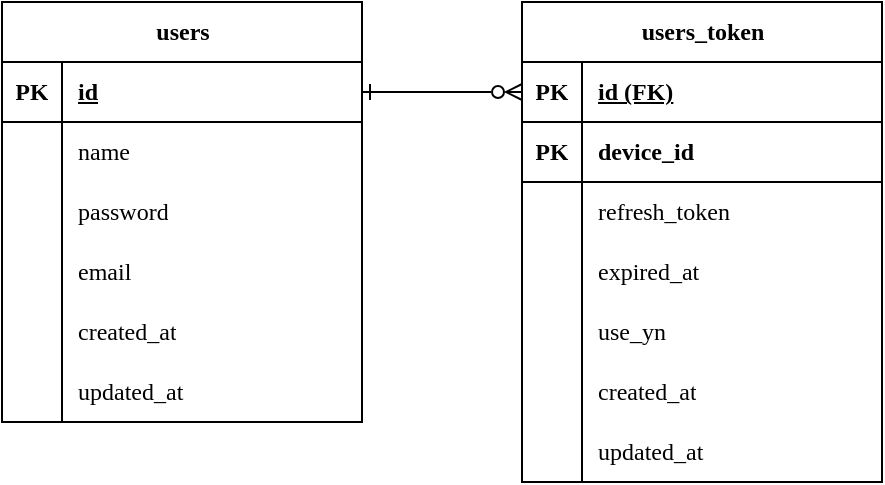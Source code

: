 <mxfile version="27.0.3">
  <diagram name="페이지-1" id="wE5rby8jwN910KaQAt5_">
    <mxGraphModel dx="593" dy="107" grid="1" gridSize="10" guides="1" tooltips="1" connect="1" arrows="1" fold="1" page="0" pageScale="1" pageWidth="827" pageHeight="1169" math="0" shadow="0">
      <root>
        <mxCell id="0" />
        <mxCell id="1" parent="0" />
        <mxCell id="EkCUuJJuY059LZaIsVQ_-1" value="users" style="shape=table;startSize=30;container=1;collapsible=1;childLayout=tableLayout;fixedRows=1;rowLines=0;fontStyle=1;align=center;resizeLast=1;html=1;fontFamily=Noto Sans Korean;fontSource=https%3A%2F%2Ffonts.googleapis.com%2Fcss%3Ffamily%3DNoto%2BSans%2BKorean;" vertex="1" parent="1">
          <mxGeometry x="330" y="880" width="180" height="210" as="geometry" />
        </mxCell>
        <mxCell id="EkCUuJJuY059LZaIsVQ_-2" value="" style="shape=tableRow;horizontal=0;startSize=0;swimlaneHead=0;swimlaneBody=0;fillColor=none;collapsible=0;dropTarget=0;points=[[0,0.5],[1,0.5]];portConstraint=eastwest;top=0;left=0;right=0;bottom=1;fontFamily=Noto Sans Korean;fontSource=https%3A%2F%2Ffonts.googleapis.com%2Fcss%3Ffamily%3DNoto%2BSans%2BKorean;" vertex="1" parent="EkCUuJJuY059LZaIsVQ_-1">
          <mxGeometry y="30" width="180" height="30" as="geometry" />
        </mxCell>
        <mxCell id="EkCUuJJuY059LZaIsVQ_-3" value="PK" style="shape=partialRectangle;connectable=0;fillColor=none;top=0;left=0;bottom=0;right=0;fontStyle=1;overflow=hidden;whiteSpace=wrap;html=1;fontFamily=Noto Sans Korean;fontSource=https%3A%2F%2Ffonts.googleapis.com%2Fcss%3Ffamily%3DNoto%2BSans%2BKorean;" vertex="1" parent="EkCUuJJuY059LZaIsVQ_-2">
          <mxGeometry width="30" height="30" as="geometry">
            <mxRectangle width="30" height="30" as="alternateBounds" />
          </mxGeometry>
        </mxCell>
        <mxCell id="EkCUuJJuY059LZaIsVQ_-4" value="id" style="shape=partialRectangle;connectable=0;fillColor=none;top=0;left=0;bottom=0;right=0;align=left;spacingLeft=6;fontStyle=5;overflow=hidden;whiteSpace=wrap;html=1;fontFamily=Noto Sans Korean;fontSource=https%3A%2F%2Ffonts.googleapis.com%2Fcss%3Ffamily%3DNoto%2BSans%2BKorean;" vertex="1" parent="EkCUuJJuY059LZaIsVQ_-2">
          <mxGeometry x="30" width="150" height="30" as="geometry">
            <mxRectangle width="150" height="30" as="alternateBounds" />
          </mxGeometry>
        </mxCell>
        <mxCell id="EkCUuJJuY059LZaIsVQ_-5" value="" style="shape=tableRow;horizontal=0;startSize=0;swimlaneHead=0;swimlaneBody=0;fillColor=none;collapsible=0;dropTarget=0;points=[[0,0.5],[1,0.5]];portConstraint=eastwest;top=0;left=0;right=0;bottom=0;fontFamily=Noto Sans Korean;fontSource=https%3A%2F%2Ffonts.googleapis.com%2Fcss%3Ffamily%3DNoto%2BSans%2BKorean;" vertex="1" parent="EkCUuJJuY059LZaIsVQ_-1">
          <mxGeometry y="60" width="180" height="30" as="geometry" />
        </mxCell>
        <mxCell id="EkCUuJJuY059LZaIsVQ_-6" value="" style="shape=partialRectangle;connectable=0;fillColor=none;top=0;left=0;bottom=0;right=0;editable=1;overflow=hidden;whiteSpace=wrap;html=1;fontFamily=Noto Sans Korean;fontSource=https%3A%2F%2Ffonts.googleapis.com%2Fcss%3Ffamily%3DNoto%2BSans%2BKorean;" vertex="1" parent="EkCUuJJuY059LZaIsVQ_-5">
          <mxGeometry width="30" height="30" as="geometry">
            <mxRectangle width="30" height="30" as="alternateBounds" />
          </mxGeometry>
        </mxCell>
        <mxCell id="EkCUuJJuY059LZaIsVQ_-7" value="name" style="shape=partialRectangle;connectable=0;fillColor=none;top=0;left=0;bottom=0;right=0;align=left;spacingLeft=6;overflow=hidden;whiteSpace=wrap;html=1;fontFamily=Noto Sans Korean;fontSource=https%3A%2F%2Ffonts.googleapis.com%2Fcss%3Ffamily%3DNoto%2BSans%2BKorean;" vertex="1" parent="EkCUuJJuY059LZaIsVQ_-5">
          <mxGeometry x="30" width="150" height="30" as="geometry">
            <mxRectangle width="150" height="30" as="alternateBounds" />
          </mxGeometry>
        </mxCell>
        <mxCell id="EkCUuJJuY059LZaIsVQ_-8" value="" style="shape=tableRow;horizontal=0;startSize=0;swimlaneHead=0;swimlaneBody=0;fillColor=none;collapsible=0;dropTarget=0;points=[[0,0.5],[1,0.5]];portConstraint=eastwest;top=0;left=0;right=0;bottom=0;fontFamily=Noto Sans Korean;fontSource=https%3A%2F%2Ffonts.googleapis.com%2Fcss%3Ffamily%3DNoto%2BSans%2BKorean;" vertex="1" parent="EkCUuJJuY059LZaIsVQ_-1">
          <mxGeometry y="90" width="180" height="30" as="geometry" />
        </mxCell>
        <mxCell id="EkCUuJJuY059LZaIsVQ_-9" value="" style="shape=partialRectangle;connectable=0;fillColor=none;top=0;left=0;bottom=0;right=0;editable=1;overflow=hidden;whiteSpace=wrap;html=1;fontFamily=Noto Sans Korean;fontSource=https%3A%2F%2Ffonts.googleapis.com%2Fcss%3Ffamily%3DNoto%2BSans%2BKorean;" vertex="1" parent="EkCUuJJuY059LZaIsVQ_-8">
          <mxGeometry width="30" height="30" as="geometry">
            <mxRectangle width="30" height="30" as="alternateBounds" />
          </mxGeometry>
        </mxCell>
        <mxCell id="EkCUuJJuY059LZaIsVQ_-10" value="password" style="shape=partialRectangle;connectable=0;fillColor=none;top=0;left=0;bottom=0;right=0;align=left;spacingLeft=6;overflow=hidden;whiteSpace=wrap;html=1;fontFamily=Noto Sans Korean;fontSource=https%3A%2F%2Ffonts.googleapis.com%2Fcss%3Ffamily%3DNoto%2BSans%2BKorean;" vertex="1" parent="EkCUuJJuY059LZaIsVQ_-8">
          <mxGeometry x="30" width="150" height="30" as="geometry">
            <mxRectangle width="150" height="30" as="alternateBounds" />
          </mxGeometry>
        </mxCell>
        <mxCell id="EkCUuJJuY059LZaIsVQ_-11" value="" style="shape=tableRow;horizontal=0;startSize=0;swimlaneHead=0;swimlaneBody=0;fillColor=none;collapsible=0;dropTarget=0;points=[[0,0.5],[1,0.5]];portConstraint=eastwest;top=0;left=0;right=0;bottom=0;fontFamily=Noto Sans Korean;fontSource=https%3A%2F%2Ffonts.googleapis.com%2Fcss%3Ffamily%3DNoto%2BSans%2BKorean;" vertex="1" parent="EkCUuJJuY059LZaIsVQ_-1">
          <mxGeometry y="120" width="180" height="30" as="geometry" />
        </mxCell>
        <mxCell id="EkCUuJJuY059LZaIsVQ_-12" value="" style="shape=partialRectangle;connectable=0;fillColor=none;top=0;left=0;bottom=0;right=0;editable=1;overflow=hidden;whiteSpace=wrap;html=1;fontFamily=Noto Sans Korean;fontSource=https%3A%2F%2Ffonts.googleapis.com%2Fcss%3Ffamily%3DNoto%2BSans%2BKorean;" vertex="1" parent="EkCUuJJuY059LZaIsVQ_-11">
          <mxGeometry width="30" height="30" as="geometry">
            <mxRectangle width="30" height="30" as="alternateBounds" />
          </mxGeometry>
        </mxCell>
        <mxCell id="EkCUuJJuY059LZaIsVQ_-13" value="email" style="shape=partialRectangle;connectable=0;fillColor=none;top=0;left=0;bottom=0;right=0;align=left;spacingLeft=6;overflow=hidden;whiteSpace=wrap;html=1;fontFamily=Noto Sans Korean;fontSource=https%3A%2F%2Ffonts.googleapis.com%2Fcss%3Ffamily%3DNoto%2BSans%2BKorean;" vertex="1" parent="EkCUuJJuY059LZaIsVQ_-11">
          <mxGeometry x="30" width="150" height="30" as="geometry">
            <mxRectangle width="150" height="30" as="alternateBounds" />
          </mxGeometry>
        </mxCell>
        <mxCell id="EkCUuJJuY059LZaIsVQ_-14" value="" style="shape=tableRow;horizontal=0;startSize=0;swimlaneHead=0;swimlaneBody=0;fillColor=none;collapsible=0;dropTarget=0;points=[[0,0.5],[1,0.5]];portConstraint=eastwest;top=0;left=0;right=0;bottom=0;fontFamily=Noto Sans Korean;fontSource=https%3A%2F%2Ffonts.googleapis.com%2Fcss%3Ffamily%3DNoto%2BSans%2BKorean;" vertex="1" parent="EkCUuJJuY059LZaIsVQ_-1">
          <mxGeometry y="150" width="180" height="30" as="geometry" />
        </mxCell>
        <mxCell id="EkCUuJJuY059LZaIsVQ_-15" value="" style="shape=partialRectangle;connectable=0;fillColor=none;top=0;left=0;bottom=0;right=0;editable=1;overflow=hidden;whiteSpace=wrap;html=1;fontFamily=Noto Sans Korean;fontSource=https%3A%2F%2Ffonts.googleapis.com%2Fcss%3Ffamily%3DNoto%2BSans%2BKorean;" vertex="1" parent="EkCUuJJuY059LZaIsVQ_-14">
          <mxGeometry width="30" height="30" as="geometry">
            <mxRectangle width="30" height="30" as="alternateBounds" />
          </mxGeometry>
        </mxCell>
        <mxCell id="EkCUuJJuY059LZaIsVQ_-16" value="created_at" style="shape=partialRectangle;connectable=0;fillColor=none;top=0;left=0;bottom=0;right=0;align=left;spacingLeft=6;overflow=hidden;whiteSpace=wrap;html=1;fontFamily=Noto Sans Korean;fontSource=https%3A%2F%2Ffonts.googleapis.com%2Fcss%3Ffamily%3DNoto%2BSans%2BKorean;" vertex="1" parent="EkCUuJJuY059LZaIsVQ_-14">
          <mxGeometry x="30" width="150" height="30" as="geometry">
            <mxRectangle width="150" height="30" as="alternateBounds" />
          </mxGeometry>
        </mxCell>
        <mxCell id="EkCUuJJuY059LZaIsVQ_-17" value="" style="shape=tableRow;horizontal=0;startSize=0;swimlaneHead=0;swimlaneBody=0;fillColor=none;collapsible=0;dropTarget=0;points=[[0,0.5],[1,0.5]];portConstraint=eastwest;top=0;left=0;right=0;bottom=0;fontFamily=Noto Sans Korean;fontSource=https%3A%2F%2Ffonts.googleapis.com%2Fcss%3Ffamily%3DNoto%2BSans%2BKorean;" vertex="1" parent="EkCUuJJuY059LZaIsVQ_-1">
          <mxGeometry y="180" width="180" height="30" as="geometry" />
        </mxCell>
        <mxCell id="EkCUuJJuY059LZaIsVQ_-18" value="" style="shape=partialRectangle;connectable=0;fillColor=none;top=0;left=0;bottom=0;right=0;editable=1;overflow=hidden;whiteSpace=wrap;html=1;fontFamily=Noto Sans Korean;fontSource=https%3A%2F%2Ffonts.googleapis.com%2Fcss%3Ffamily%3DNoto%2BSans%2BKorean;" vertex="1" parent="EkCUuJJuY059LZaIsVQ_-17">
          <mxGeometry width="30" height="30" as="geometry">
            <mxRectangle width="30" height="30" as="alternateBounds" />
          </mxGeometry>
        </mxCell>
        <mxCell id="EkCUuJJuY059LZaIsVQ_-19" value="updated_at" style="shape=partialRectangle;connectable=0;fillColor=none;top=0;left=0;bottom=0;right=0;align=left;spacingLeft=6;overflow=hidden;whiteSpace=wrap;html=1;fontFamily=Noto Sans Korean;fontSource=https%3A%2F%2Ffonts.googleapis.com%2Fcss%3Ffamily%3DNoto%2BSans%2BKorean;" vertex="1" parent="EkCUuJJuY059LZaIsVQ_-17">
          <mxGeometry x="30" width="150" height="30" as="geometry">
            <mxRectangle width="150" height="30" as="alternateBounds" />
          </mxGeometry>
        </mxCell>
        <mxCell id="EkCUuJJuY059LZaIsVQ_-26" value="users_token" style="shape=table;startSize=30;container=1;collapsible=1;childLayout=tableLayout;fixedRows=1;rowLines=0;fontStyle=1;align=center;resizeLast=1;html=1;fontFamily=Noto Sans Korean;fontSource=https%3A%2F%2Ffonts.googleapis.com%2Fcss%3Ffamily%3DNoto%2BSans%2BKorean;" vertex="1" parent="1">
          <mxGeometry x="590" y="880" width="180" height="240" as="geometry" />
        </mxCell>
        <mxCell id="EkCUuJJuY059LZaIsVQ_-27" value="" style="shape=tableRow;horizontal=0;startSize=0;swimlaneHead=0;swimlaneBody=0;fillColor=none;collapsible=0;dropTarget=0;points=[[0,0.5],[1,0.5]];portConstraint=eastwest;top=0;left=0;right=0;bottom=1;fontFamily=Noto Sans Korean;fontSource=https%3A%2F%2Ffonts.googleapis.com%2Fcss%3Ffamily%3DNoto%2BSans%2BKorean;" vertex="1" parent="EkCUuJJuY059LZaIsVQ_-26">
          <mxGeometry y="30" width="180" height="30" as="geometry" />
        </mxCell>
        <mxCell id="EkCUuJJuY059LZaIsVQ_-28" value="PK" style="shape=partialRectangle;connectable=0;fillColor=none;top=0;left=0;bottom=0;right=0;fontStyle=1;overflow=hidden;whiteSpace=wrap;html=1;fontFamily=Noto Sans Korean;fontSource=https%3A%2F%2Ffonts.googleapis.com%2Fcss%3Ffamily%3DNoto%2BSans%2BKorean;" vertex="1" parent="EkCUuJJuY059LZaIsVQ_-27">
          <mxGeometry width="30" height="30" as="geometry">
            <mxRectangle width="30" height="30" as="alternateBounds" />
          </mxGeometry>
        </mxCell>
        <mxCell id="EkCUuJJuY059LZaIsVQ_-29" value="id (FK)" style="shape=partialRectangle;connectable=0;fillColor=none;top=0;left=0;bottom=0;right=0;align=left;spacingLeft=6;fontStyle=5;overflow=hidden;whiteSpace=wrap;html=1;fontFamily=Noto Sans Korean;fontSource=https%3A%2F%2Ffonts.googleapis.com%2Fcss%3Ffamily%3DNoto%2BSans%2BKorean;" vertex="1" parent="EkCUuJJuY059LZaIsVQ_-27">
          <mxGeometry x="30" width="150" height="30" as="geometry">
            <mxRectangle width="150" height="30" as="alternateBounds" />
          </mxGeometry>
        </mxCell>
        <mxCell id="EkCUuJJuY059LZaIsVQ_-30" value="" style="shape=tableRow;horizontal=0;startSize=0;swimlaneHead=0;swimlaneBody=0;fillColor=none;collapsible=0;dropTarget=0;points=[[0,0.5],[1,0.5]];portConstraint=eastwest;top=0;left=0;right=0;bottom=1;fontFamily=Noto Sans Korean;fontSource=https%3A%2F%2Ffonts.googleapis.com%2Fcss%3Ffamily%3DNoto%2BSans%2BKorean;" vertex="1" parent="EkCUuJJuY059LZaIsVQ_-26">
          <mxGeometry y="60" width="180" height="30" as="geometry" />
        </mxCell>
        <mxCell id="EkCUuJJuY059LZaIsVQ_-31" value="PK" style="shape=partialRectangle;connectable=0;fillColor=none;top=0;left=0;bottom=0;right=0;editable=1;overflow=hidden;whiteSpace=wrap;html=1;fontFamily=Noto Sans Korean;fontSource=https%3A%2F%2Ffonts.googleapis.com%2Fcss%3Ffamily%3DNoto%2BSans%2BKorean;fontStyle=1" vertex="1" parent="EkCUuJJuY059LZaIsVQ_-30">
          <mxGeometry width="30" height="30" as="geometry">
            <mxRectangle width="30" height="30" as="alternateBounds" />
          </mxGeometry>
        </mxCell>
        <mxCell id="EkCUuJJuY059LZaIsVQ_-32" value="&lt;b&gt;device_id&lt;/b&gt;" style="shape=partialRectangle;connectable=0;fillColor=none;top=0;left=0;bottom=0;right=0;align=left;spacingLeft=6;overflow=hidden;whiteSpace=wrap;html=1;fontFamily=Noto Sans Korean;fontSource=https%3A%2F%2Ffonts.googleapis.com%2Fcss%3Ffamily%3DNoto%2BSans%2BKorean;" vertex="1" parent="EkCUuJJuY059LZaIsVQ_-30">
          <mxGeometry x="30" width="150" height="30" as="geometry">
            <mxRectangle width="150" height="30" as="alternateBounds" />
          </mxGeometry>
        </mxCell>
        <mxCell id="EkCUuJJuY059LZaIsVQ_-33" value="" style="shape=tableRow;horizontal=0;startSize=0;swimlaneHead=0;swimlaneBody=0;fillColor=none;collapsible=0;dropTarget=0;points=[[0,0.5],[1,0.5]];portConstraint=eastwest;top=0;left=0;right=0;bottom=0;fontFamily=Noto Sans Korean;fontSource=https%3A%2F%2Ffonts.googleapis.com%2Fcss%3Ffamily%3DNoto%2BSans%2BKorean;" vertex="1" parent="EkCUuJJuY059LZaIsVQ_-26">
          <mxGeometry y="90" width="180" height="30" as="geometry" />
        </mxCell>
        <mxCell id="EkCUuJJuY059LZaIsVQ_-34" value="" style="shape=partialRectangle;connectable=0;fillColor=none;top=0;left=0;bottom=0;right=0;editable=1;overflow=hidden;whiteSpace=wrap;html=1;fontFamily=Noto Sans Korean;fontSource=https%3A%2F%2Ffonts.googleapis.com%2Fcss%3Ffamily%3DNoto%2BSans%2BKorean;" vertex="1" parent="EkCUuJJuY059LZaIsVQ_-33">
          <mxGeometry width="30" height="30" as="geometry">
            <mxRectangle width="30" height="30" as="alternateBounds" />
          </mxGeometry>
        </mxCell>
        <mxCell id="EkCUuJJuY059LZaIsVQ_-35" value="refresh_token" style="shape=partialRectangle;connectable=0;fillColor=none;top=0;left=0;bottom=0;right=0;align=left;spacingLeft=6;overflow=hidden;whiteSpace=wrap;html=1;fontFamily=Noto Sans Korean;fontSource=https%3A%2F%2Ffonts.googleapis.com%2Fcss%3Ffamily%3DNoto%2BSans%2BKorean;" vertex="1" parent="EkCUuJJuY059LZaIsVQ_-33">
          <mxGeometry x="30" width="150" height="30" as="geometry">
            <mxRectangle width="150" height="30" as="alternateBounds" />
          </mxGeometry>
        </mxCell>
        <mxCell id="EkCUuJJuY059LZaIsVQ_-36" value="" style="shape=tableRow;horizontal=0;startSize=0;swimlaneHead=0;swimlaneBody=0;fillColor=none;collapsible=0;dropTarget=0;points=[[0,0.5],[1,0.5]];portConstraint=eastwest;top=0;left=0;right=0;bottom=0;fontFamily=Noto Sans Korean;fontSource=https%3A%2F%2Ffonts.googleapis.com%2Fcss%3Ffamily%3DNoto%2BSans%2BKorean;" vertex="1" parent="EkCUuJJuY059LZaIsVQ_-26">
          <mxGeometry y="120" width="180" height="30" as="geometry" />
        </mxCell>
        <mxCell id="EkCUuJJuY059LZaIsVQ_-37" value="" style="shape=partialRectangle;connectable=0;fillColor=none;top=0;left=0;bottom=0;right=0;editable=1;overflow=hidden;whiteSpace=wrap;html=1;fontFamily=Noto Sans Korean;fontSource=https%3A%2F%2Ffonts.googleapis.com%2Fcss%3Ffamily%3DNoto%2BSans%2BKorean;" vertex="1" parent="EkCUuJJuY059LZaIsVQ_-36">
          <mxGeometry width="30" height="30" as="geometry">
            <mxRectangle width="30" height="30" as="alternateBounds" />
          </mxGeometry>
        </mxCell>
        <mxCell id="EkCUuJJuY059LZaIsVQ_-38" value="expired_at" style="shape=partialRectangle;connectable=0;fillColor=none;top=0;left=0;bottom=0;right=0;align=left;spacingLeft=6;overflow=hidden;whiteSpace=wrap;html=1;fontFamily=Noto Sans Korean;fontSource=https%3A%2F%2Ffonts.googleapis.com%2Fcss%3Ffamily%3DNoto%2BSans%2BKorean;" vertex="1" parent="EkCUuJJuY059LZaIsVQ_-36">
          <mxGeometry x="30" width="150" height="30" as="geometry">
            <mxRectangle width="150" height="30" as="alternateBounds" />
          </mxGeometry>
        </mxCell>
        <mxCell id="EkCUuJJuY059LZaIsVQ_-39" value="" style="shape=tableRow;horizontal=0;startSize=0;swimlaneHead=0;swimlaneBody=0;fillColor=none;collapsible=0;dropTarget=0;points=[[0,0.5],[1,0.5]];portConstraint=eastwest;top=0;left=0;right=0;bottom=0;fontFamily=Noto Sans Korean;fontSource=https%3A%2F%2Ffonts.googleapis.com%2Fcss%3Ffamily%3DNoto%2BSans%2BKorean;" vertex="1" parent="EkCUuJJuY059LZaIsVQ_-26">
          <mxGeometry y="150" width="180" height="30" as="geometry" />
        </mxCell>
        <mxCell id="EkCUuJJuY059LZaIsVQ_-40" value="" style="shape=partialRectangle;connectable=0;fillColor=none;top=0;left=0;bottom=0;right=0;editable=1;overflow=hidden;whiteSpace=wrap;html=1;fontFamily=Noto Sans Korean;fontSource=https%3A%2F%2Ffonts.googleapis.com%2Fcss%3Ffamily%3DNoto%2BSans%2BKorean;" vertex="1" parent="EkCUuJJuY059LZaIsVQ_-39">
          <mxGeometry width="30" height="30" as="geometry">
            <mxRectangle width="30" height="30" as="alternateBounds" />
          </mxGeometry>
        </mxCell>
        <mxCell id="EkCUuJJuY059LZaIsVQ_-41" value="&lt;div&gt;use_yn&lt;/div&gt;" style="shape=partialRectangle;connectable=0;fillColor=none;top=0;left=0;bottom=0;right=0;align=left;spacingLeft=6;overflow=hidden;whiteSpace=wrap;html=1;fontFamily=Noto Sans Korean;fontSource=https%3A%2F%2Ffonts.googleapis.com%2Fcss%3Ffamily%3DNoto%2BSans%2BKorean;" vertex="1" parent="EkCUuJJuY059LZaIsVQ_-39">
          <mxGeometry x="30" width="150" height="30" as="geometry">
            <mxRectangle width="150" height="30" as="alternateBounds" />
          </mxGeometry>
        </mxCell>
        <mxCell id="EkCUuJJuY059LZaIsVQ_-42" value="" style="shape=tableRow;horizontal=0;startSize=0;swimlaneHead=0;swimlaneBody=0;fillColor=none;collapsible=0;dropTarget=0;points=[[0,0.5],[1,0.5]];portConstraint=eastwest;top=0;left=0;right=0;bottom=0;fontFamily=Noto Sans Korean;fontSource=https%3A%2F%2Ffonts.googleapis.com%2Fcss%3Ffamily%3DNoto%2BSans%2BKorean;" vertex="1" parent="EkCUuJJuY059LZaIsVQ_-26">
          <mxGeometry y="180" width="180" height="30" as="geometry" />
        </mxCell>
        <mxCell id="EkCUuJJuY059LZaIsVQ_-43" value="" style="shape=partialRectangle;connectable=0;fillColor=none;top=0;left=0;bottom=0;right=0;editable=1;overflow=hidden;whiteSpace=wrap;html=1;fontFamily=Noto Sans Korean;fontSource=https%3A%2F%2Ffonts.googleapis.com%2Fcss%3Ffamily%3DNoto%2BSans%2BKorean;" vertex="1" parent="EkCUuJJuY059LZaIsVQ_-42">
          <mxGeometry width="30" height="30" as="geometry">
            <mxRectangle width="30" height="30" as="alternateBounds" />
          </mxGeometry>
        </mxCell>
        <mxCell id="EkCUuJJuY059LZaIsVQ_-44" value="created_at" style="shape=partialRectangle;connectable=0;fillColor=none;top=0;left=0;bottom=0;right=0;align=left;spacingLeft=6;overflow=hidden;whiteSpace=wrap;html=1;fontFamily=Noto Sans Korean;fontSource=https%3A%2F%2Ffonts.googleapis.com%2Fcss%3Ffamily%3DNoto%2BSans%2BKorean;" vertex="1" parent="EkCUuJJuY059LZaIsVQ_-42">
          <mxGeometry x="30" width="150" height="30" as="geometry">
            <mxRectangle width="150" height="30" as="alternateBounds" />
          </mxGeometry>
        </mxCell>
        <mxCell id="EkCUuJJuY059LZaIsVQ_-45" value="" style="shape=tableRow;horizontal=0;startSize=0;swimlaneHead=0;swimlaneBody=0;fillColor=none;collapsible=0;dropTarget=0;points=[[0,0.5],[1,0.5]];portConstraint=eastwest;top=0;left=0;right=0;bottom=0;fontFamily=Noto Sans Korean;fontSource=https%3A%2F%2Ffonts.googleapis.com%2Fcss%3Ffamily%3DNoto%2BSans%2BKorean;" vertex="1" parent="EkCUuJJuY059LZaIsVQ_-26">
          <mxGeometry y="210" width="180" height="30" as="geometry" />
        </mxCell>
        <mxCell id="EkCUuJJuY059LZaIsVQ_-46" value="" style="shape=partialRectangle;connectable=0;fillColor=none;top=0;left=0;bottom=0;right=0;editable=1;overflow=hidden;whiteSpace=wrap;html=1;fontFamily=Noto Sans Korean;fontSource=https%3A%2F%2Ffonts.googleapis.com%2Fcss%3Ffamily%3DNoto%2BSans%2BKorean;" vertex="1" parent="EkCUuJJuY059LZaIsVQ_-45">
          <mxGeometry width="30" height="30" as="geometry">
            <mxRectangle width="30" height="30" as="alternateBounds" />
          </mxGeometry>
        </mxCell>
        <mxCell id="EkCUuJJuY059LZaIsVQ_-47" value="updated_at" style="shape=partialRectangle;connectable=0;fillColor=none;top=0;left=0;bottom=0;right=0;align=left;spacingLeft=6;overflow=hidden;whiteSpace=wrap;html=1;fontFamily=Noto Sans Korean;fontSource=https%3A%2F%2Ffonts.googleapis.com%2Fcss%3Ffamily%3DNoto%2BSans%2BKorean;" vertex="1" parent="EkCUuJJuY059LZaIsVQ_-45">
          <mxGeometry x="30" width="150" height="30" as="geometry">
            <mxRectangle width="150" height="30" as="alternateBounds" />
          </mxGeometry>
        </mxCell>
        <mxCell id="EkCUuJJuY059LZaIsVQ_-48" style="edgeStyle=orthogonalEdgeStyle;rounded=0;orthogonalLoop=1;jettySize=auto;html=1;exitX=0;exitY=0.5;exitDx=0;exitDy=0;entryX=1;entryY=0.5;entryDx=0;entryDy=0;jumpStyle=arc;startArrow=ERzeroToMany;startFill=0;endArrow=ERone;endFill=0;" edge="1" parent="1" source="EkCUuJJuY059LZaIsVQ_-27" target="EkCUuJJuY059LZaIsVQ_-2">
          <mxGeometry relative="1" as="geometry">
            <Array as="points">
              <mxPoint x="510" y="925" />
            </Array>
          </mxGeometry>
        </mxCell>
      </root>
    </mxGraphModel>
  </diagram>
</mxfile>
